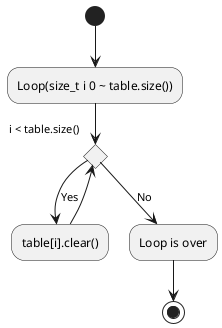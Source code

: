 @startuml

(*) --> "Loop(size_t i 0 ~ table.size())"
--> if "i < table.size()" as judge_i then
        --> [Yes] "table[i].clear()"
        --> judge_i
    else
        --> [No] "Loop is over"
    endif
--> (*)

@enduml